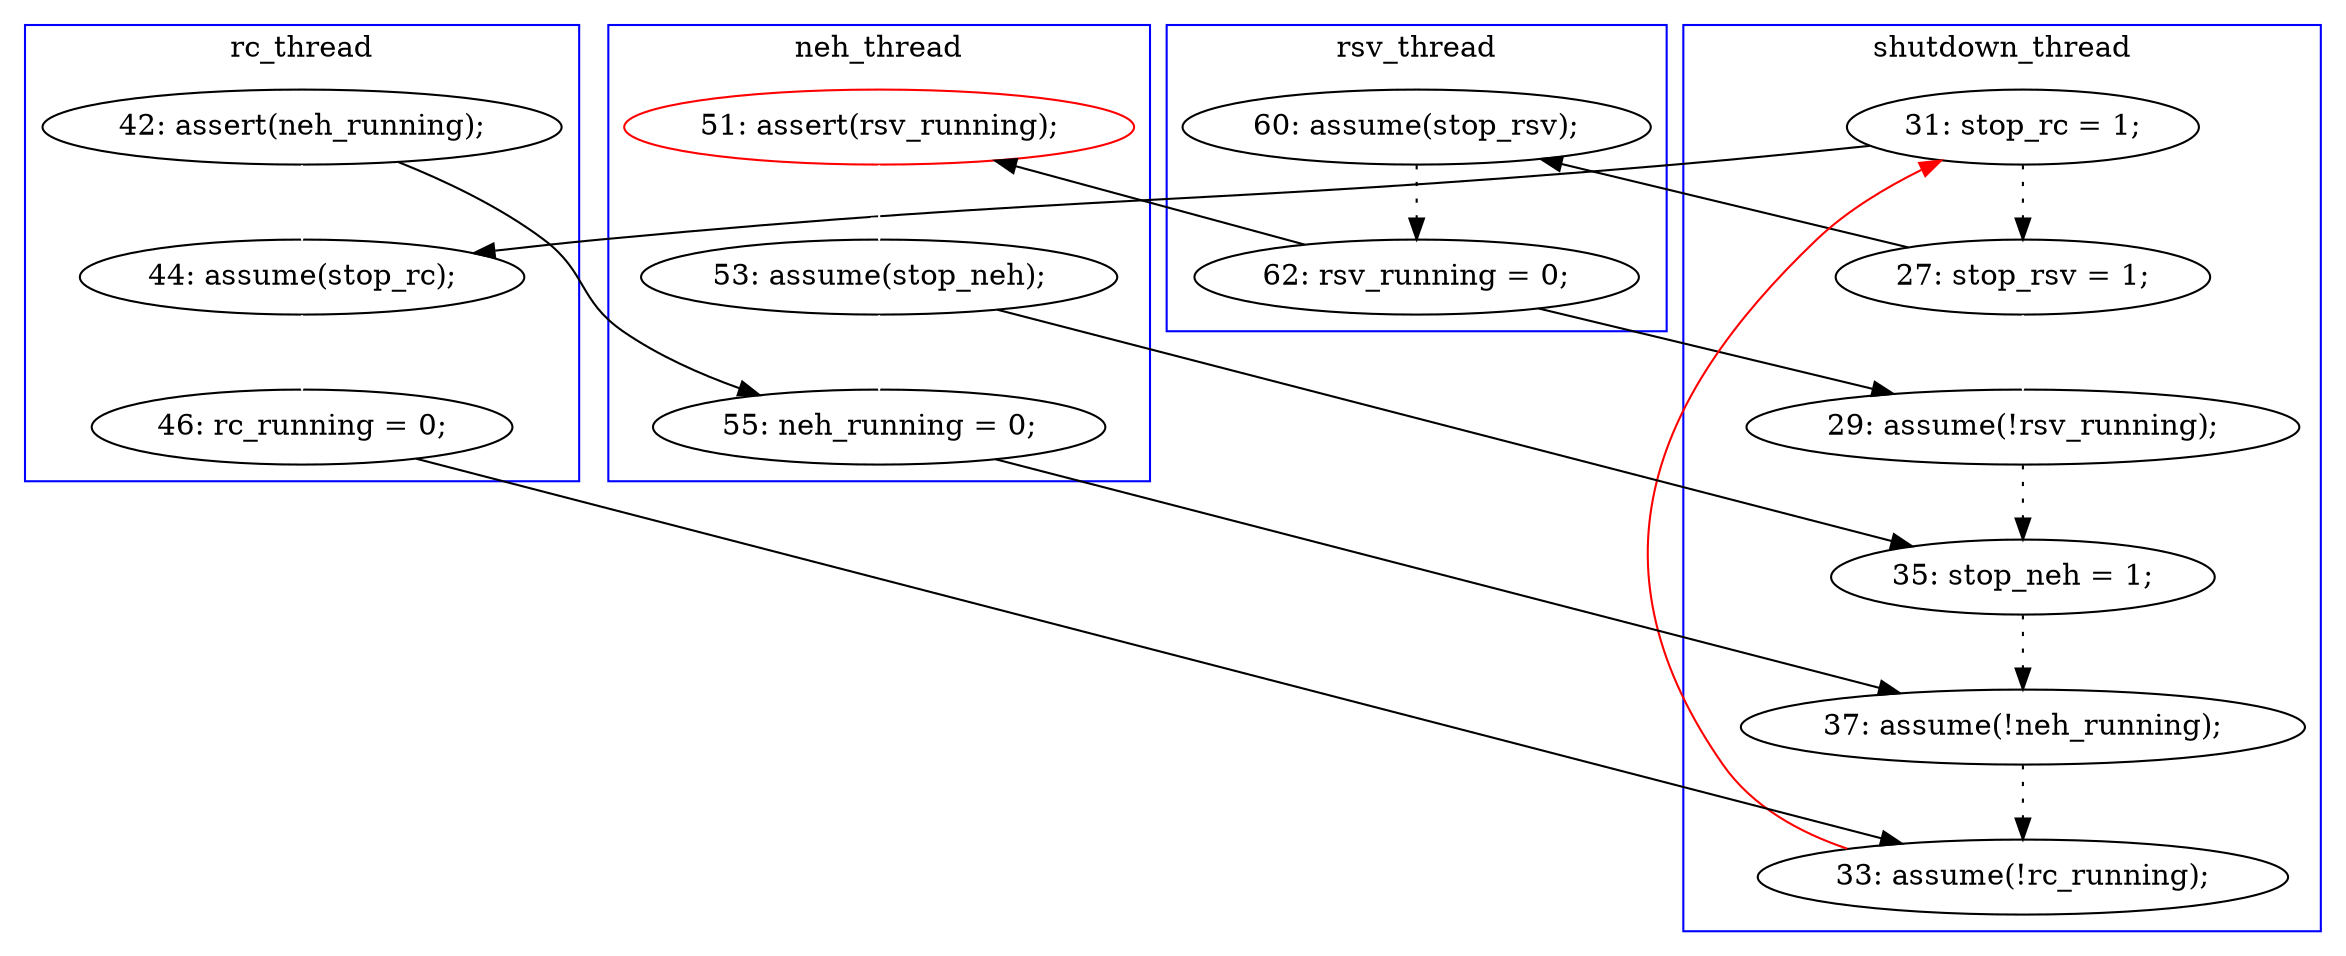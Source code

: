digraph Counterexample {
	13 -> 19 [color = black, style = solid, constraint = false]
	22 -> 32 [color = black, style = solid, constraint = false]
	34 -> 35 [color = black, style = dotted]
	28 -> 33 [color = black, style = solid, constraint = false]
	29 -> 34 [color = black, style = solid, constraint = false]
	28 -> 29 [color = white, style = solid]
	12 -> 21 [color = black, style = solid, constraint = false]
	13 -> 32 [color = white, style = solid]
	33 -> 34 [color = black, style = dotted]
	24 -> 28 [color = white, style = solid]
	12 -> 13 [color = black, style = dotted]
	32 -> 33 [color = black, style = dotted]
	22 -> 24 [color = black, style = solid, constraint = false]
	21 -> 23 [color = white, style = solid]
	18 -> 29 [color = black, style = solid, constraint = false]
	18 -> 21 [color = white, style = solid]
	19 -> 22 [color = black, style = dotted]
	35 -> 12 [color = red, style = solid, constraint = false]
	23 -> 35 [color = black, style = solid, constraint = false]
	subgraph cluster2 {
		label = rc_thread
		color = blue
		21  [label = "44: assume(stop_rc);"]
		18  [label = "42: assert(neh_running);"]
		23  [label = "46: rc_running = 0;"]
	}
	subgraph cluster3 {
		label = neh_thread
		color = blue
		24  [label = "51: assert(rsv_running);", color = red]
		28  [label = "53: assume(stop_neh);"]
		29  [label = "55: neh_running = 0;"]
	}
	subgraph cluster4 {
		label = rsv_thread
		color = blue
		22  [label = "62: rsv_running = 0;"]
		19  [label = "60: assume(stop_rsv);"]
	}
	subgraph cluster1 {
		label = shutdown_thread
		color = blue
		13  [label = "27: stop_rsv = 1;"]
		32  [label = "29: assume(!rsv_running);"]
		12  [label = "31: stop_rc = 1;"]
		33  [label = "35: stop_neh = 1;"]
		35  [label = "33: assume(!rc_running);"]
		34  [label = "37: assume(!neh_running);"]
	}
}